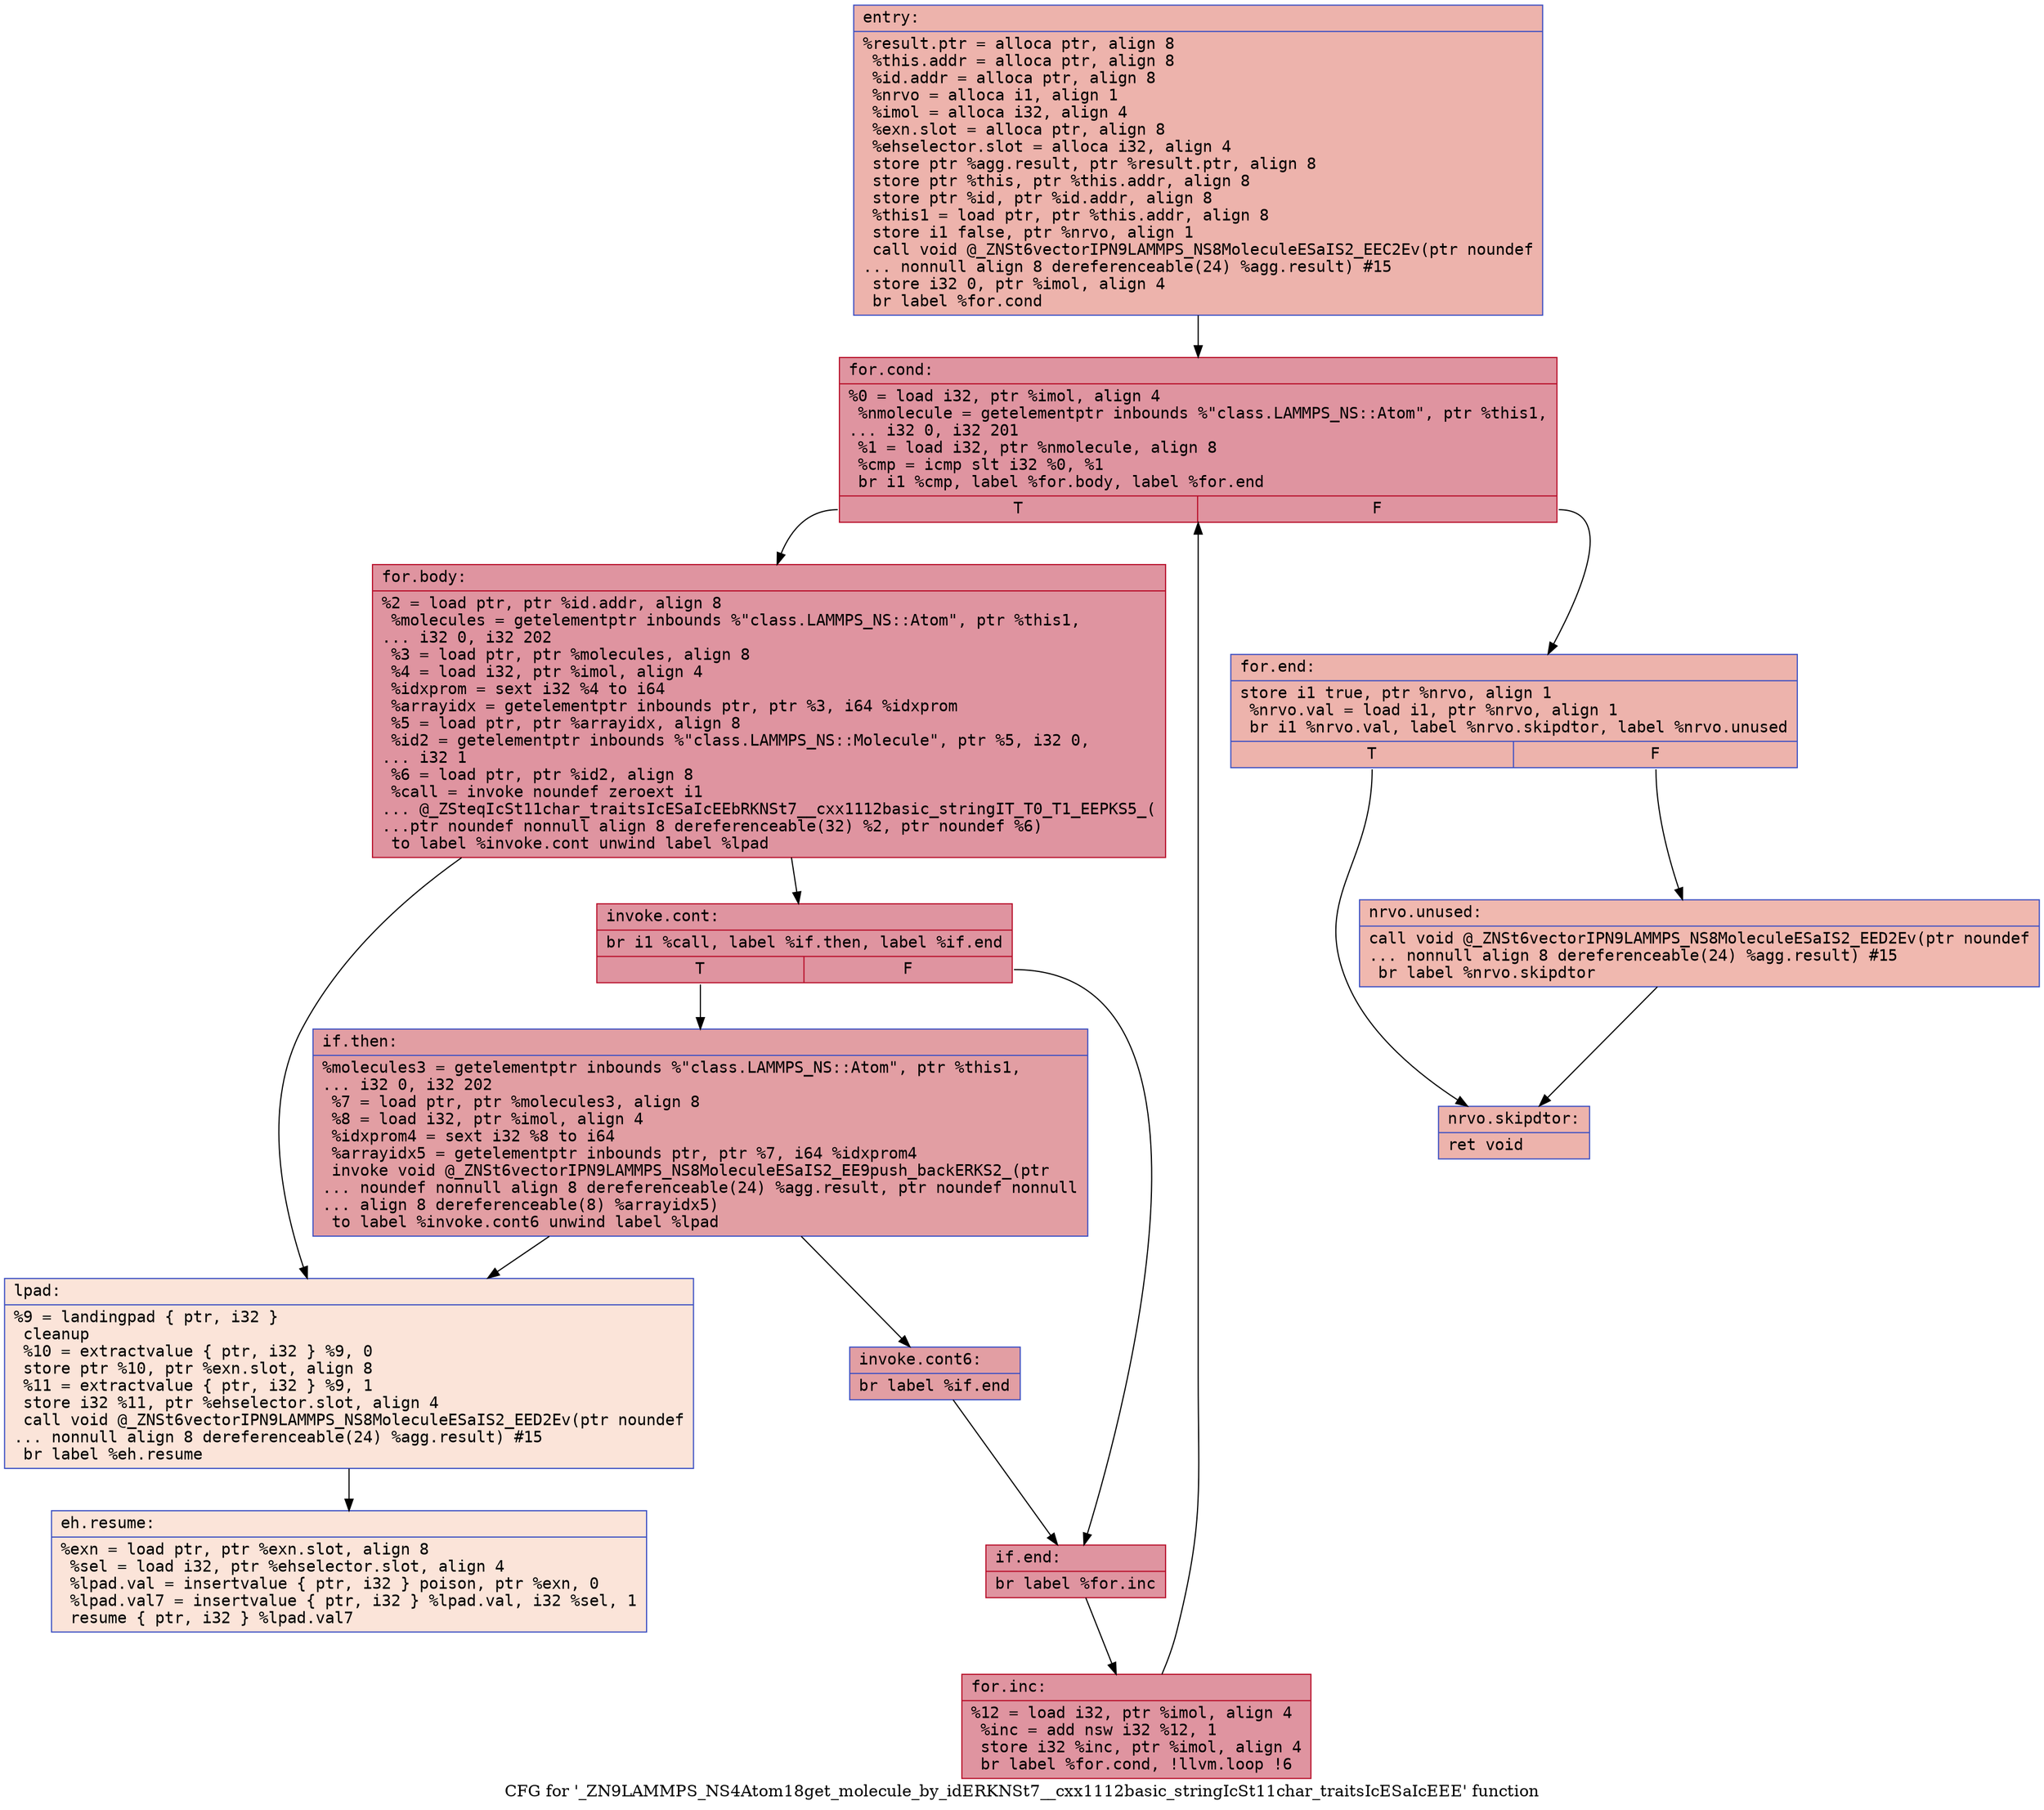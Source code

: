 digraph "CFG for '_ZN9LAMMPS_NS4Atom18get_molecule_by_idERKNSt7__cxx1112basic_stringIcSt11char_traitsIcESaIcEEE' function" {
	label="CFG for '_ZN9LAMMPS_NS4Atom18get_molecule_by_idERKNSt7__cxx1112basic_stringIcSt11char_traitsIcESaIcEEE' function";

	Node0x55aea90b5330 [shape=record,color="#3d50c3ff", style=filled, fillcolor="#d6524470" fontname="Courier",label="{entry:\l|  %result.ptr = alloca ptr, align 8\l  %this.addr = alloca ptr, align 8\l  %id.addr = alloca ptr, align 8\l  %nrvo = alloca i1, align 1\l  %imol = alloca i32, align 4\l  %exn.slot = alloca ptr, align 8\l  %ehselector.slot = alloca i32, align 4\l  store ptr %agg.result, ptr %result.ptr, align 8\l  store ptr %this, ptr %this.addr, align 8\l  store ptr %id, ptr %id.addr, align 8\l  %this1 = load ptr, ptr %this.addr, align 8\l  store i1 false, ptr %nrvo, align 1\l  call void @_ZNSt6vectorIPN9LAMMPS_NS8MoleculeESaIS2_EEC2Ev(ptr noundef\l... nonnull align 8 dereferenceable(24) %agg.result) #15\l  store i32 0, ptr %imol, align 4\l  br label %for.cond\l}"];
	Node0x55aea90b5330 -> Node0x55aea90b5d60[tooltip="entry -> for.cond\nProbability 100.00%" ];
	Node0x55aea90b5d60 [shape=record,color="#b70d28ff", style=filled, fillcolor="#b70d2870" fontname="Courier",label="{for.cond:\l|  %0 = load i32, ptr %imol, align 4\l  %nmolecule = getelementptr inbounds %\"class.LAMMPS_NS::Atom\", ptr %this1,\l... i32 0, i32 201\l  %1 = load i32, ptr %nmolecule, align 8\l  %cmp = icmp slt i32 %0, %1\l  br i1 %cmp, label %for.body, label %for.end\l|{<s0>T|<s1>F}}"];
	Node0x55aea90b5d60:s0 -> Node0x55aea90b6150[tooltip="for.cond -> for.body\nProbability 96.88%" ];
	Node0x55aea90b5d60:s1 -> Node0x55aea90b61a0[tooltip="for.cond -> for.end\nProbability 3.12%" ];
	Node0x55aea90b6150 [shape=record,color="#b70d28ff", style=filled, fillcolor="#b70d2870" fontname="Courier",label="{for.body:\l|  %2 = load ptr, ptr %id.addr, align 8\l  %molecules = getelementptr inbounds %\"class.LAMMPS_NS::Atom\", ptr %this1,\l... i32 0, i32 202\l  %3 = load ptr, ptr %molecules, align 8\l  %4 = load i32, ptr %imol, align 4\l  %idxprom = sext i32 %4 to i64\l  %arrayidx = getelementptr inbounds ptr, ptr %3, i64 %idxprom\l  %5 = load ptr, ptr %arrayidx, align 8\l  %id2 = getelementptr inbounds %\"class.LAMMPS_NS::Molecule\", ptr %5, i32 0,\l... i32 1\l  %6 = load ptr, ptr %id2, align 8\l  %call = invoke noundef zeroext i1\l... @_ZSteqIcSt11char_traitsIcESaIcEEbRKNSt7__cxx1112basic_stringIT_T0_T1_EEPKS5_(\l...ptr noundef nonnull align 8 dereferenceable(32) %2, ptr noundef %6)\l          to label %invoke.cont unwind label %lpad\l}"];
	Node0x55aea90b6150 -> Node0x55aea90b6870[tooltip="for.body -> invoke.cont\nProbability 100.00%" ];
	Node0x55aea90b6150 -> Node0x55aea90b68f0[tooltip="for.body -> lpad\nProbability 0.00%" ];
	Node0x55aea90b6870 [shape=record,color="#b70d28ff", style=filled, fillcolor="#b70d2870" fontname="Courier",label="{invoke.cont:\l|  br i1 %call, label %if.then, label %if.end\l|{<s0>T|<s1>F}}"];
	Node0x55aea90b6870:s0 -> Node0x55aea90b6af0[tooltip="invoke.cont -> if.then\nProbability 50.00%" ];
	Node0x55aea90b6870:s1 -> Node0x55aea90b5de0[tooltip="invoke.cont -> if.end\nProbability 50.00%" ];
	Node0x55aea90b6af0 [shape=record,color="#3d50c3ff", style=filled, fillcolor="#be242e70" fontname="Courier",label="{if.then:\l|  %molecules3 = getelementptr inbounds %\"class.LAMMPS_NS::Atom\", ptr %this1,\l... i32 0, i32 202\l  %7 = load ptr, ptr %molecules3, align 8\l  %8 = load i32, ptr %imol, align 4\l  %idxprom4 = sext i32 %8 to i64\l  %arrayidx5 = getelementptr inbounds ptr, ptr %7, i64 %idxprom4\l  invoke void @_ZNSt6vectorIPN9LAMMPS_NS8MoleculeESaIS2_EE9push_backERKS2_(ptr\l... noundef nonnull align 8 dereferenceable(24) %agg.result, ptr noundef nonnull\l... align 8 dereferenceable(8) %arrayidx5)\l          to label %invoke.cont6 unwind label %lpad\l}"];
	Node0x55aea90b6af0 -> Node0x55aea90b71b0[tooltip="if.then -> invoke.cont6\nProbability 100.00%" ];
	Node0x55aea90b6af0 -> Node0x55aea90b68f0[tooltip="if.then -> lpad\nProbability 0.00%" ];
	Node0x55aea90b71b0 [shape=record,color="#3d50c3ff", style=filled, fillcolor="#be242e70" fontname="Courier",label="{invoke.cont6:\l|  br label %if.end\l}"];
	Node0x55aea90b71b0 -> Node0x55aea90b5de0[tooltip="invoke.cont6 -> if.end\nProbability 100.00%" ];
	Node0x55aea90b68f0 [shape=record,color="#3d50c3ff", style=filled, fillcolor="#f5c1a970" fontname="Courier",label="{lpad:\l|  %9 = landingpad \{ ptr, i32 \}\l          cleanup\l  %10 = extractvalue \{ ptr, i32 \} %9, 0\l  store ptr %10, ptr %exn.slot, align 8\l  %11 = extractvalue \{ ptr, i32 \} %9, 1\l  store i32 %11, ptr %ehselector.slot, align 4\l  call void @_ZNSt6vectorIPN9LAMMPS_NS8MoleculeESaIS2_EED2Ev(ptr noundef\l... nonnull align 8 dereferenceable(24) %agg.result) #15\l  br label %eh.resume\l}"];
	Node0x55aea90b68f0 -> Node0x55aea90b78f0[tooltip="lpad -> eh.resume\nProbability 100.00%" ];
	Node0x55aea90b5de0 [shape=record,color="#b70d28ff", style=filled, fillcolor="#b70d2870" fontname="Courier",label="{if.end:\l|  br label %for.inc\l}"];
	Node0x55aea90b5de0 -> Node0x55aea90b7a10[tooltip="if.end -> for.inc\nProbability 100.00%" ];
	Node0x55aea90b7a10 [shape=record,color="#b70d28ff", style=filled, fillcolor="#b70d2870" fontname="Courier",label="{for.inc:\l|  %12 = load i32, ptr %imol, align 4\l  %inc = add nsw i32 %12, 1\l  store i32 %inc, ptr %imol, align 4\l  br label %for.cond, !llvm.loop !6\l}"];
	Node0x55aea90b7a10 -> Node0x55aea90b5d60[tooltip="for.inc -> for.cond\nProbability 100.00%" ];
	Node0x55aea90b61a0 [shape=record,color="#3d50c3ff", style=filled, fillcolor="#d6524470" fontname="Courier",label="{for.end:\l|  store i1 true, ptr %nrvo, align 1\l  %nrvo.val = load i1, ptr %nrvo, align 1\l  br i1 %nrvo.val, label %nrvo.skipdtor, label %nrvo.unused\l|{<s0>T|<s1>F}}"];
	Node0x55aea90b61a0:s0 -> Node0x55aea90b7f70[tooltip="for.end -> nrvo.skipdtor\nProbability 50.00%" ];
	Node0x55aea90b61a0:s1 -> Node0x55aea90b7ff0[tooltip="for.end -> nrvo.unused\nProbability 50.00%" ];
	Node0x55aea90b7ff0 [shape=record,color="#3d50c3ff", style=filled, fillcolor="#dc5d4a70" fontname="Courier",label="{nrvo.unused:\l|  call void @_ZNSt6vectorIPN9LAMMPS_NS8MoleculeESaIS2_EED2Ev(ptr noundef\l... nonnull align 8 dereferenceable(24) %agg.result) #15\l  br label %nrvo.skipdtor\l}"];
	Node0x55aea90b7ff0 -> Node0x55aea90b7f70[tooltip="nrvo.unused -> nrvo.skipdtor\nProbability 100.00%" ];
	Node0x55aea90b7f70 [shape=record,color="#3d50c3ff", style=filled, fillcolor="#d6524470" fontname="Courier",label="{nrvo.skipdtor:\l|  ret void\l}"];
	Node0x55aea90b78f0 [shape=record,color="#3d50c3ff", style=filled, fillcolor="#f5c1a970" fontname="Courier",label="{eh.resume:\l|  %exn = load ptr, ptr %exn.slot, align 8\l  %sel = load i32, ptr %ehselector.slot, align 4\l  %lpad.val = insertvalue \{ ptr, i32 \} poison, ptr %exn, 0\l  %lpad.val7 = insertvalue \{ ptr, i32 \} %lpad.val, i32 %sel, 1\l  resume \{ ptr, i32 \} %lpad.val7\l}"];
}
